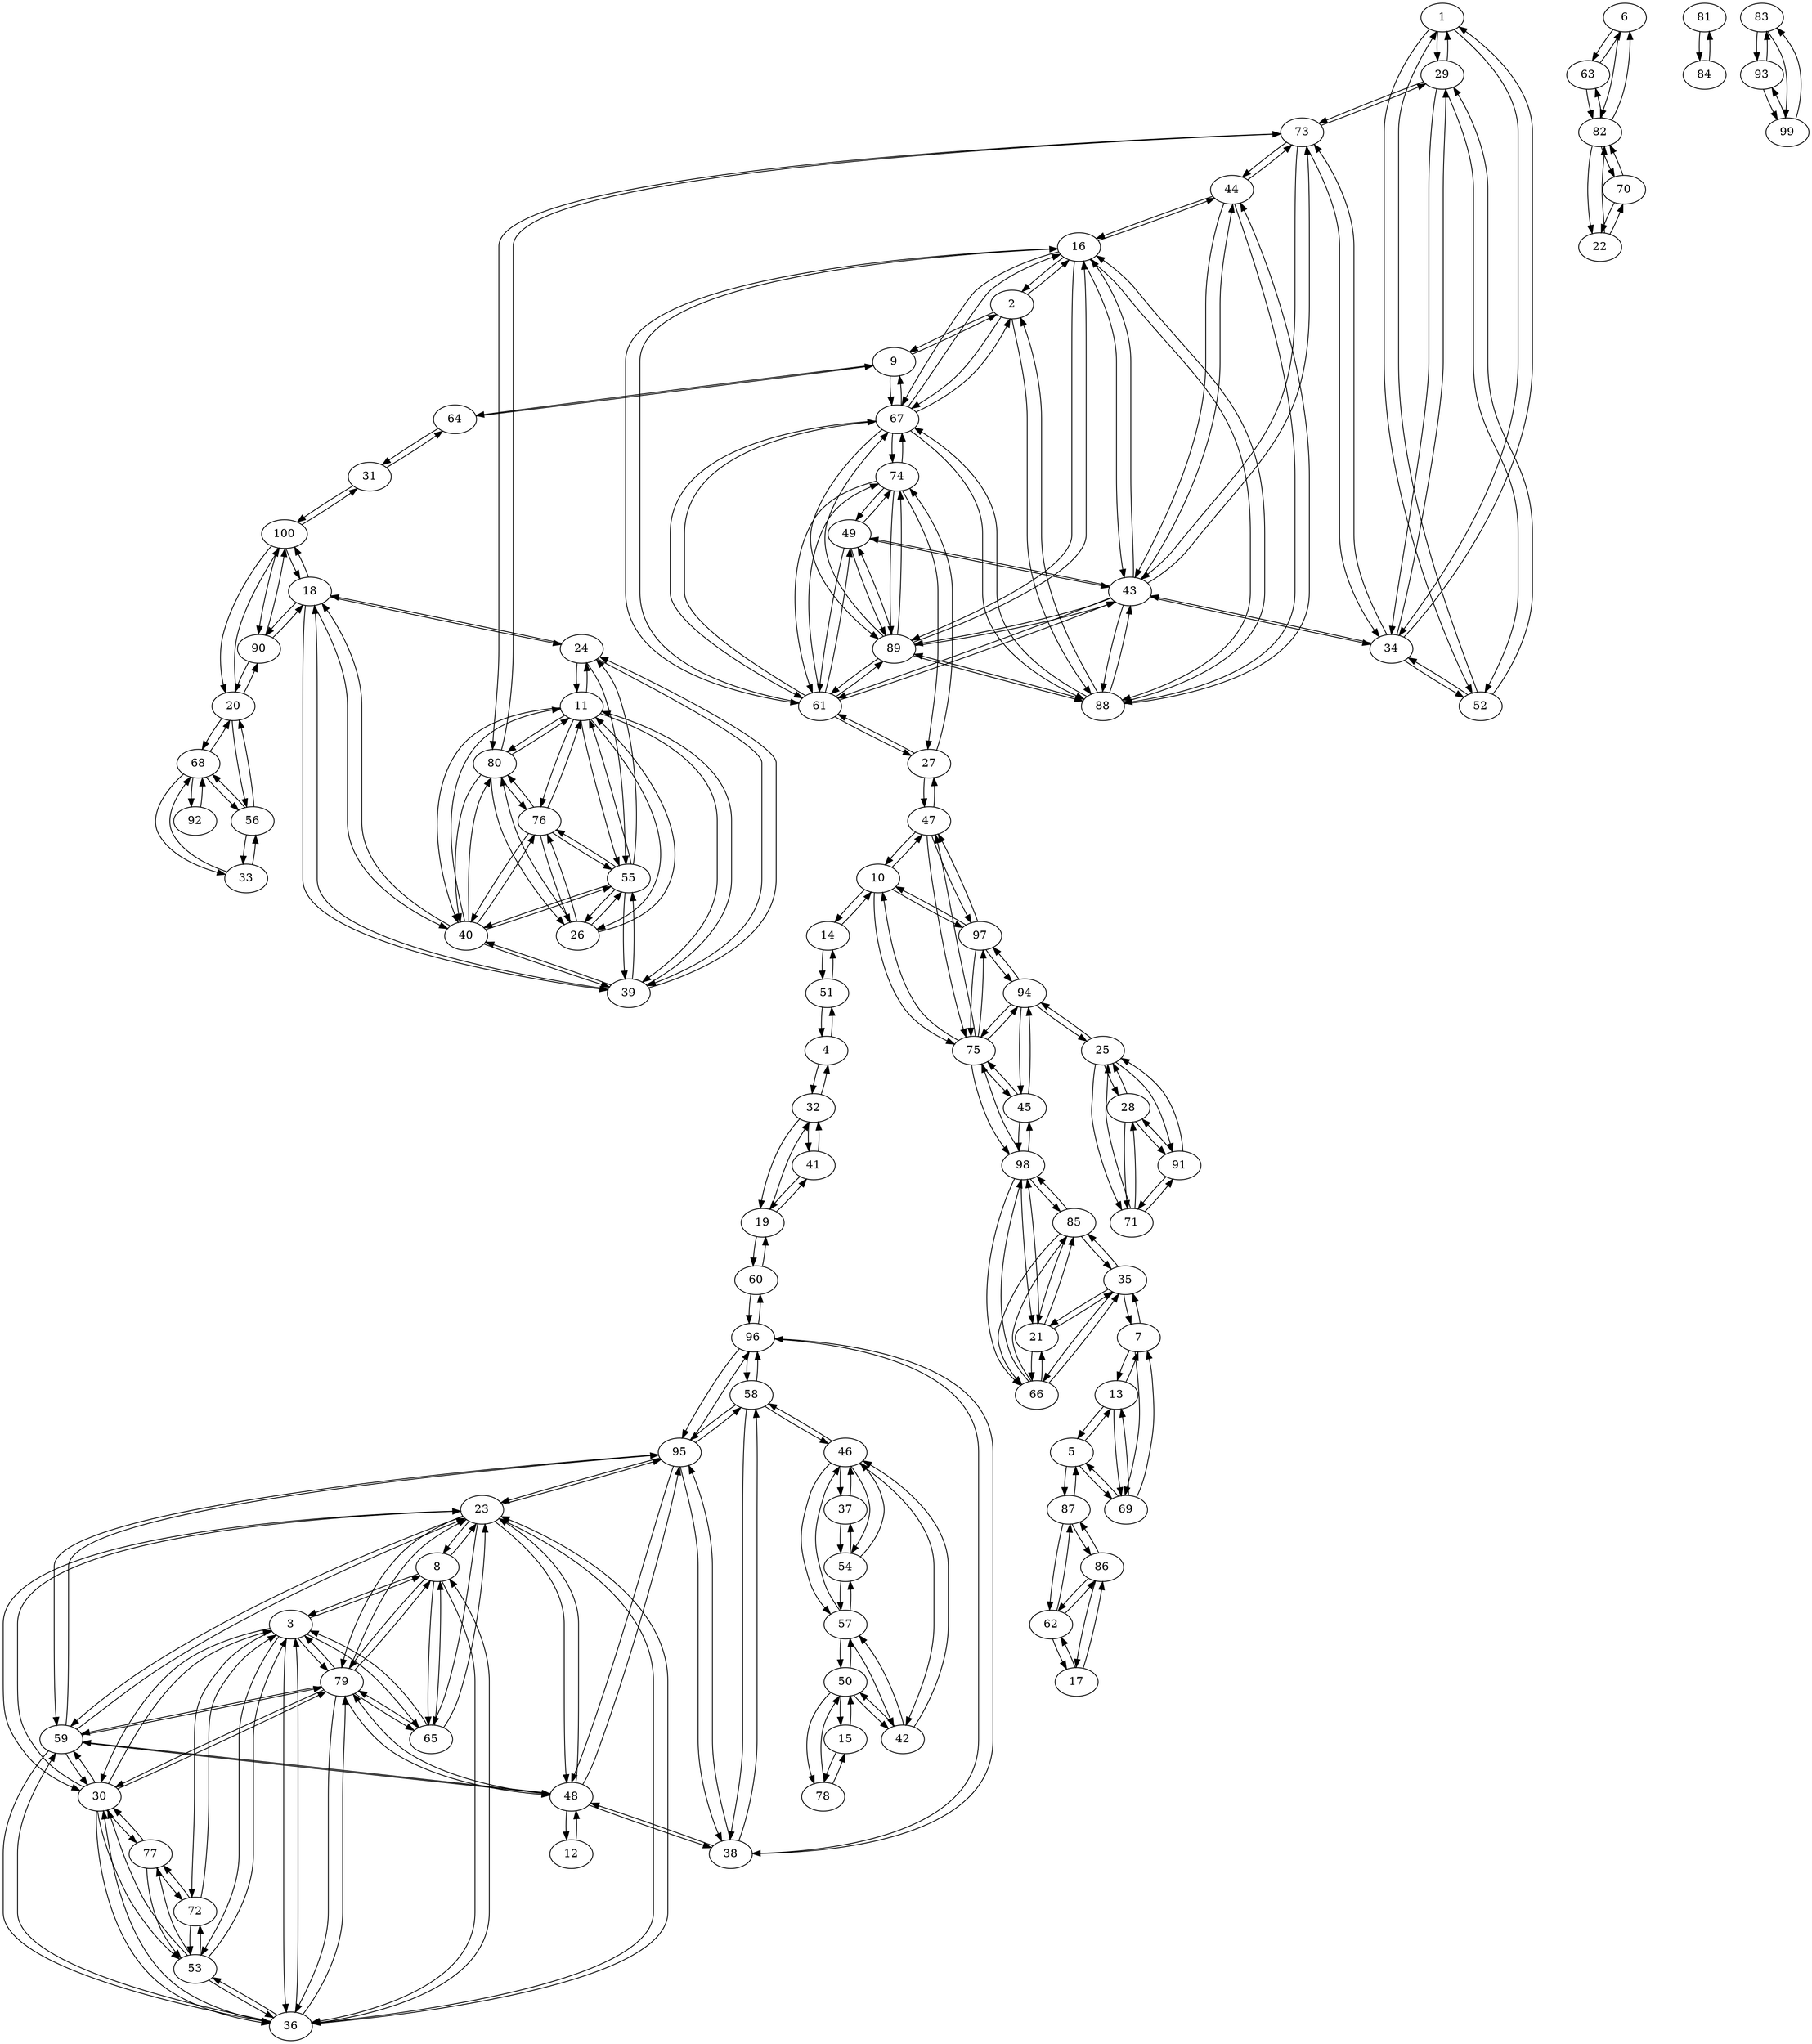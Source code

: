 digraph sample {
1 -> 29;
29 -> 1;
1 -> 34;
34 -> 1;
1 -> 52;
52 -> 1;
2 -> 9;
9 -> 2;
2 -> 16;
16 -> 2;
2 -> 67;
67 -> 2;
2 -> 88;
88 -> 2;
3 -> 8;
8 -> 3;
3 -> 30;
30 -> 3;
3 -> 36;
36 -> 3;
3 -> 53;
53 -> 3;
3 -> 65;
65 -> 3;
3 -> 72;
72 -> 3;
3 -> 79;
79 -> 3;
4 -> 32;
32 -> 4;
4 -> 51;
51 -> 4;
5 -> 13;
13 -> 5;
5 -> 69;
69 -> 5;
5 -> 87;
87 -> 5;
6 -> 63;
63 -> 6;
6 -> 82;
82 -> 6;
7 -> 13;
13 -> 7;
7 -> 35;
35 -> 7;
7 -> 69;
69 -> 7;
8 -> 23;
23 -> 8;
8 -> 36;
36 -> 8;
8 -> 65;
65 -> 8;
8 -> 79;
79 -> 8;
9 -> 64;
64 -> 9;
9 -> 67;
67 -> 9;
10 -> 14;
14 -> 10;
10 -> 47;
47 -> 10;
10 -> 75;
75 -> 10;
10 -> 97;
97 -> 10;
11 -> 24;
24 -> 11;
11 -> 26;
26 -> 11;
11 -> 39;
39 -> 11;
11 -> 40;
40 -> 11;
11 -> 55;
55 -> 11;
11 -> 76;
76 -> 11;
11 -> 80;
80 -> 11;
12 -> 48;
48 -> 12;
13 -> 69;
69 -> 13;
14 -> 51;
51 -> 14;
15 -> 50;
50 -> 15;
15 -> 78;
78 -> 15;
16 -> 43;
43 -> 16;
16 -> 44;
44 -> 16;
16 -> 61;
61 -> 16;
16 -> 67;
67 -> 16;
16 -> 88;
88 -> 16;
16 -> 89;
89 -> 16;
17 -> 62;
62 -> 17;
17 -> 86;
86 -> 17;
18 -> 24;
24 -> 18;
18 -> 39;
39 -> 18;
18 -> 40;
40 -> 18;
18 -> 90;
90 -> 18;
18 -> 100;
100 -> 18;
19 -> 32;
32 -> 19;
19 -> 41;
41 -> 19;
19 -> 60;
60 -> 19;
20 -> 56;
56 -> 20;
20 -> 68;
68 -> 20;
20 -> 90;
90 -> 20;
20 -> 100;
100 -> 20;
21 -> 35;
35 -> 21;
21 -> 66;
66 -> 21;
21 -> 85;
85 -> 21;
21 -> 98;
98 -> 21;
22 -> 70;
70 -> 22;
22 -> 82;
82 -> 22;
23 -> 30;
30 -> 23;
23 -> 36;
36 -> 23;
23 -> 48;
48 -> 23;
23 -> 59;
59 -> 23;
23 -> 65;
65 -> 23;
23 -> 79;
79 -> 23;
23 -> 95;
95 -> 23;
24 -> 39;
39 -> 24;
24 -> 55;
55 -> 24;
25 -> 28;
28 -> 25;
25 -> 71;
71 -> 25;
25 -> 91;
91 -> 25;
25 -> 94;
94 -> 25;
26 -> 55;
55 -> 26;
26 -> 76;
76 -> 26;
26 -> 80;
80 -> 26;
27 -> 47;
47 -> 27;
27 -> 61;
61 -> 27;
27 -> 74;
74 -> 27;
28 -> 71;
71 -> 28;
28 -> 91;
91 -> 28;
29 -> 34;
34 -> 29;
29 -> 52;
52 -> 29;
29 -> 73;
73 -> 29;
30 -> 36;
36 -> 30;
30 -> 53;
53 -> 30;
30 -> 59;
59 -> 30;
30 -> 77;
77 -> 30;
30 -> 79;
79 -> 30;
31 -> 64;
64 -> 31;
31 -> 100;
100 -> 31;
32 -> 41;
41 -> 32;
33 -> 56;
56 -> 33;
33 -> 68;
68 -> 33;
34 -> 43;
43 -> 34;
34 -> 52;
52 -> 34;
34 -> 73;
73 -> 34;
35 -> 66;
66 -> 35;
35 -> 85;
85 -> 35;
36 -> 53;
53 -> 36;
36 -> 59;
59 -> 36;
36 -> 79;
79 -> 36;
37 -> 46;
46 -> 37;
37 -> 54;
54 -> 37;
38 -> 48;
48 -> 38;
38 -> 58;
58 -> 38;
38 -> 95;
95 -> 38;
38 -> 96;
96 -> 38;
39 -> 40;
40 -> 39;
39 -> 55;
55 -> 39;
40 -> 55;
55 -> 40;
40 -> 76;
76 -> 40;
40 -> 80;
80 -> 40;
42 -> 46;
46 -> 42;
42 -> 50;
50 -> 42;
42 -> 57;
57 -> 42;
43 -> 44;
44 -> 43;
43 -> 49;
49 -> 43;
43 -> 61;
61 -> 43;
43 -> 73;
73 -> 43;
43 -> 88;
88 -> 43;
43 -> 89;
89 -> 43;
44 -> 73;
73 -> 44;
44 -> 88;
88 -> 44;
45 -> 75;
75 -> 45;
45 -> 94;
94 -> 45;
45 -> 98;
98 -> 45;
46 -> 54;
54 -> 46;
46 -> 57;
57 -> 46;
46 -> 58;
58 -> 46;
47 -> 75;
75 -> 47;
47 -> 97;
97 -> 47;
48 -> 59;
59 -> 48;
48 -> 79;
79 -> 48;
48 -> 95;
95 -> 48;
49 -> 61;
61 -> 49;
49 -> 74;
74 -> 49;
49 -> 89;
89 -> 49;
50 -> 57;
57 -> 50;
50 -> 78;
78 -> 50;
53 -> 72;
72 -> 53;
53 -> 77;
77 -> 53;
54 -> 57;
57 -> 54;
55 -> 76;
76 -> 55;
56 -> 68;
68 -> 56;
58 -> 95;
95 -> 58;
58 -> 96;
96 -> 58;
59 -> 79;
79 -> 59;
59 -> 95;
95 -> 59;
60 -> 96;
96 -> 60;
61 -> 67;
67 -> 61;
61 -> 74;
74 -> 61;
61 -> 89;
89 -> 61;
62 -> 86;
86 -> 62;
62 -> 87;
87 -> 62;
63 -> 82;
82 -> 63;
65 -> 79;
79 -> 65;
66 -> 85;
85 -> 66;
66 -> 98;
98 -> 66;
67 -> 74;
74 -> 67;
67 -> 88;
88 -> 67;
67 -> 89;
89 -> 67;
68 -> 92;
92 -> 68;
70 -> 82;
82 -> 70;
71 -> 91;
91 -> 71;
72 -> 77;
77 -> 72;
73 -> 80;
80 -> 73;
74 -> 89;
89 -> 74;
75 -> 94;
94 -> 75;
75 -> 97;
97 -> 75;
75 -> 98;
98 -> 75;
76 -> 80;
80 -> 76;
81 -> 84;
84 -> 81;
83 -> 93;
93 -> 83;
83 -> 99;
99 -> 83;
85 -> 98;
98 -> 85;
86 -> 87;
87 -> 86;
88 -> 89;
89 -> 88;
90 -> 100;
100 -> 90;
93 -> 99;
99 -> 93;
94 -> 97;
97 -> 94;
95 -> 96;
96 -> 95;
}